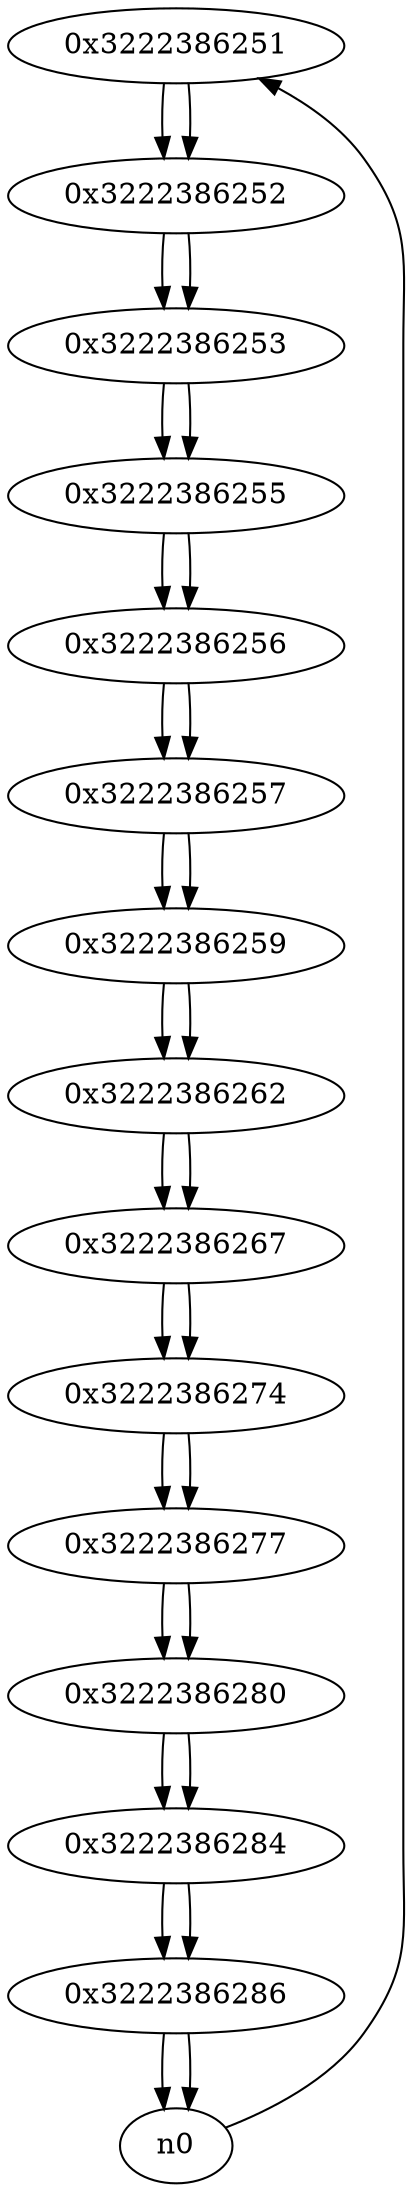 digraph G{
/* nodes */
  n1 [label="0x3222386251"]
  n2 [label="0x3222386252"]
  n3 [label="0x3222386253"]
  n4 [label="0x3222386255"]
  n5 [label="0x3222386256"]
  n6 [label="0x3222386257"]
  n7 [label="0x3222386259"]
  n8 [label="0x3222386262"]
  n9 [label="0x3222386267"]
  n10 [label="0x3222386274"]
  n11 [label="0x3222386277"]
  n12 [label="0x3222386280"]
  n13 [label="0x3222386284"]
  n14 [label="0x3222386286"]
/* edges */
n1 -> n2;
n0 -> n1;
n2 -> n3;
n1 -> n2;
n3 -> n4;
n2 -> n3;
n4 -> n5;
n3 -> n4;
n5 -> n6;
n4 -> n5;
n6 -> n7;
n5 -> n6;
n7 -> n8;
n6 -> n7;
n8 -> n9;
n7 -> n8;
n9 -> n10;
n8 -> n9;
n10 -> n11;
n9 -> n10;
n11 -> n12;
n10 -> n11;
n12 -> n13;
n11 -> n12;
n13 -> n14;
n12 -> n13;
n14 -> n0;
n14 -> n0;
n13 -> n14;
}
